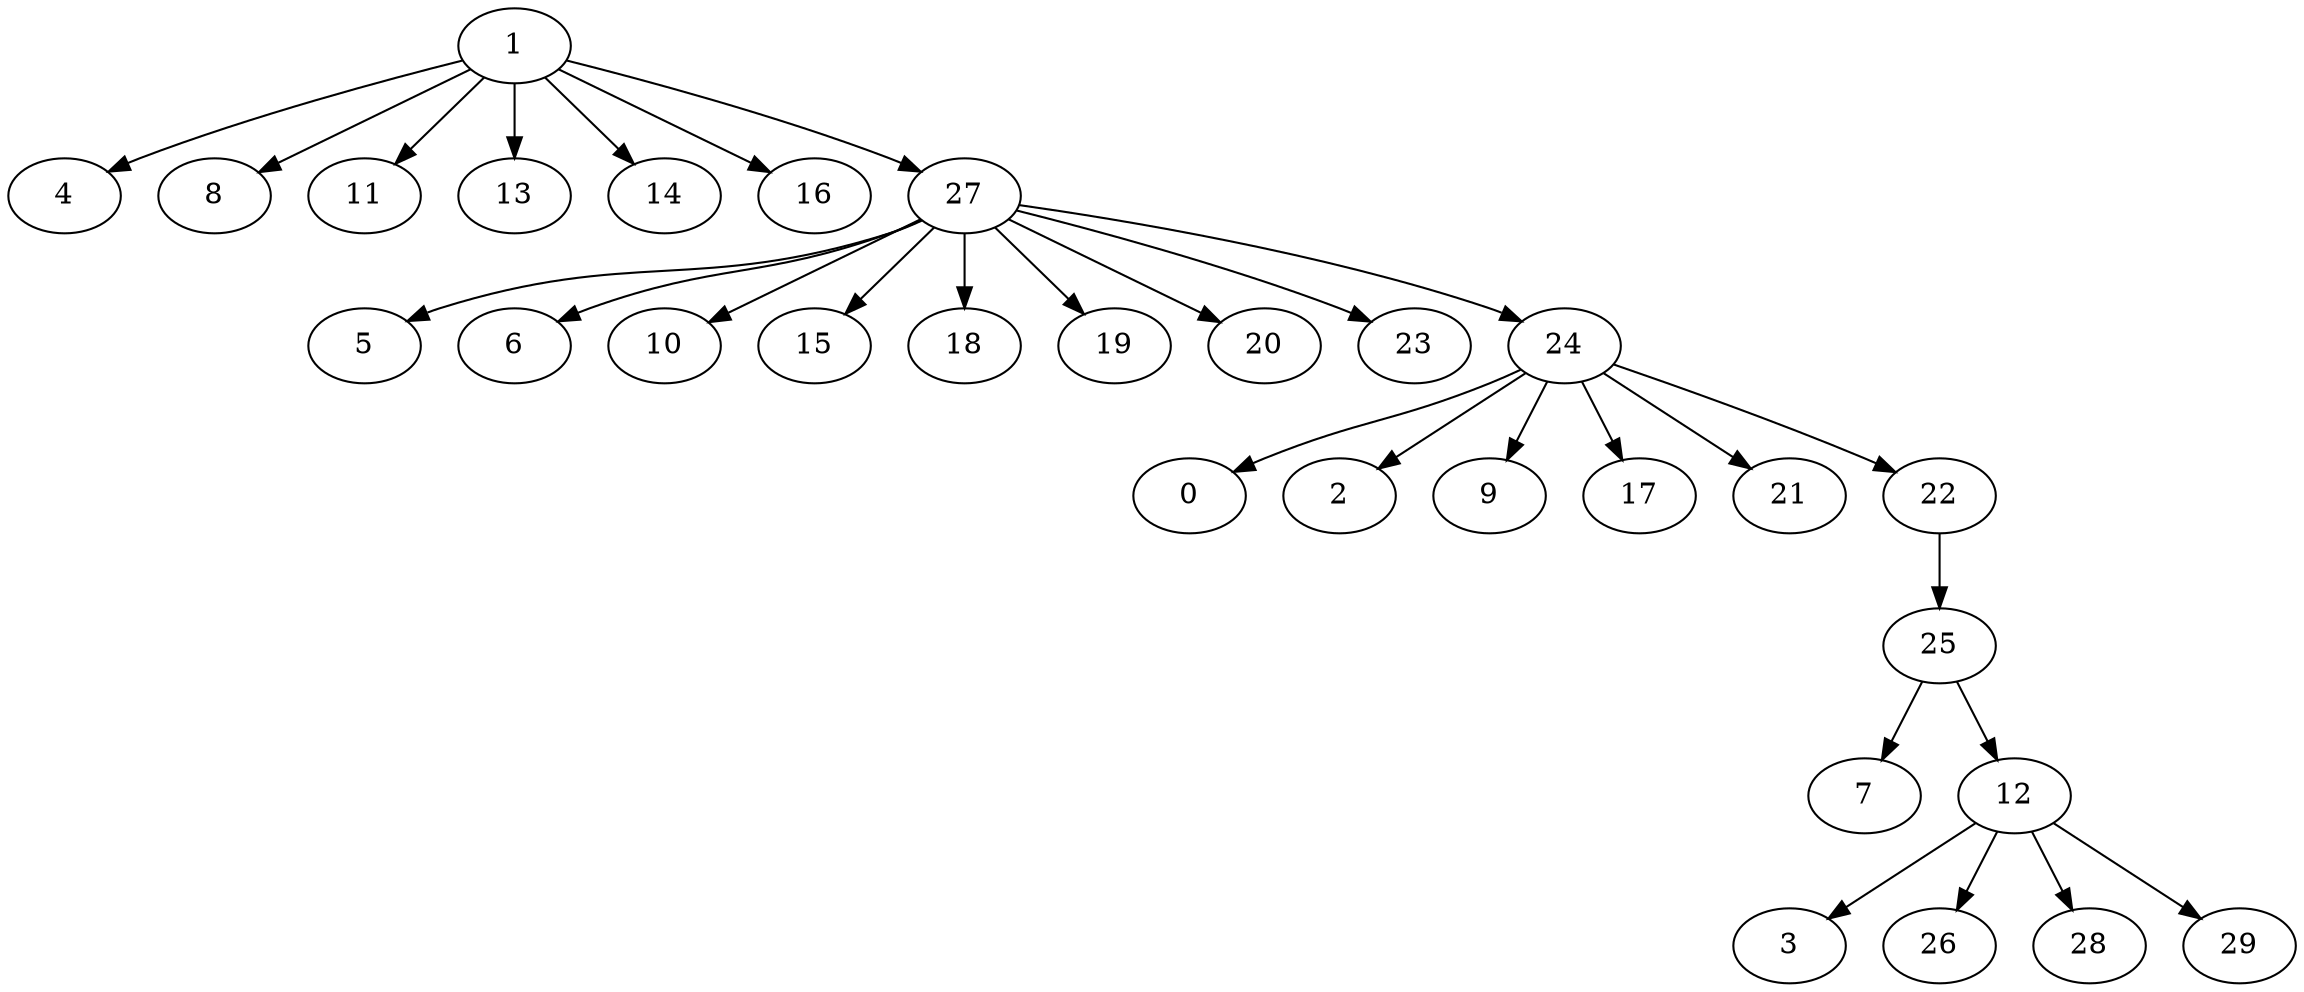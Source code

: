 digraph Gilbert_30_DFSIT {
1;4;8;11;13;14;16;27;5;6;10;15;18;19;20;23;24;0;2;9;17;21;22;25;7;12;3;26;28;29;1 -> 4;
1 -> 8;
1 -> 11;
1 -> 13;
1 -> 14;
1 -> 16;
1 -> 27;
27 -> 5;
27 -> 6;
27 -> 10;
27 -> 15;
27 -> 18;
27 -> 19;
27 -> 20;
27 -> 23;
27 -> 24;
24 -> 0;
24 -> 2;
24 -> 9;
24 -> 17;
24 -> 21;
24 -> 22;
22 -> 25;
25 -> 7;
25 -> 12;
12 -> 3;
12 -> 26;
12 -> 28;
12 -> 29;
}
